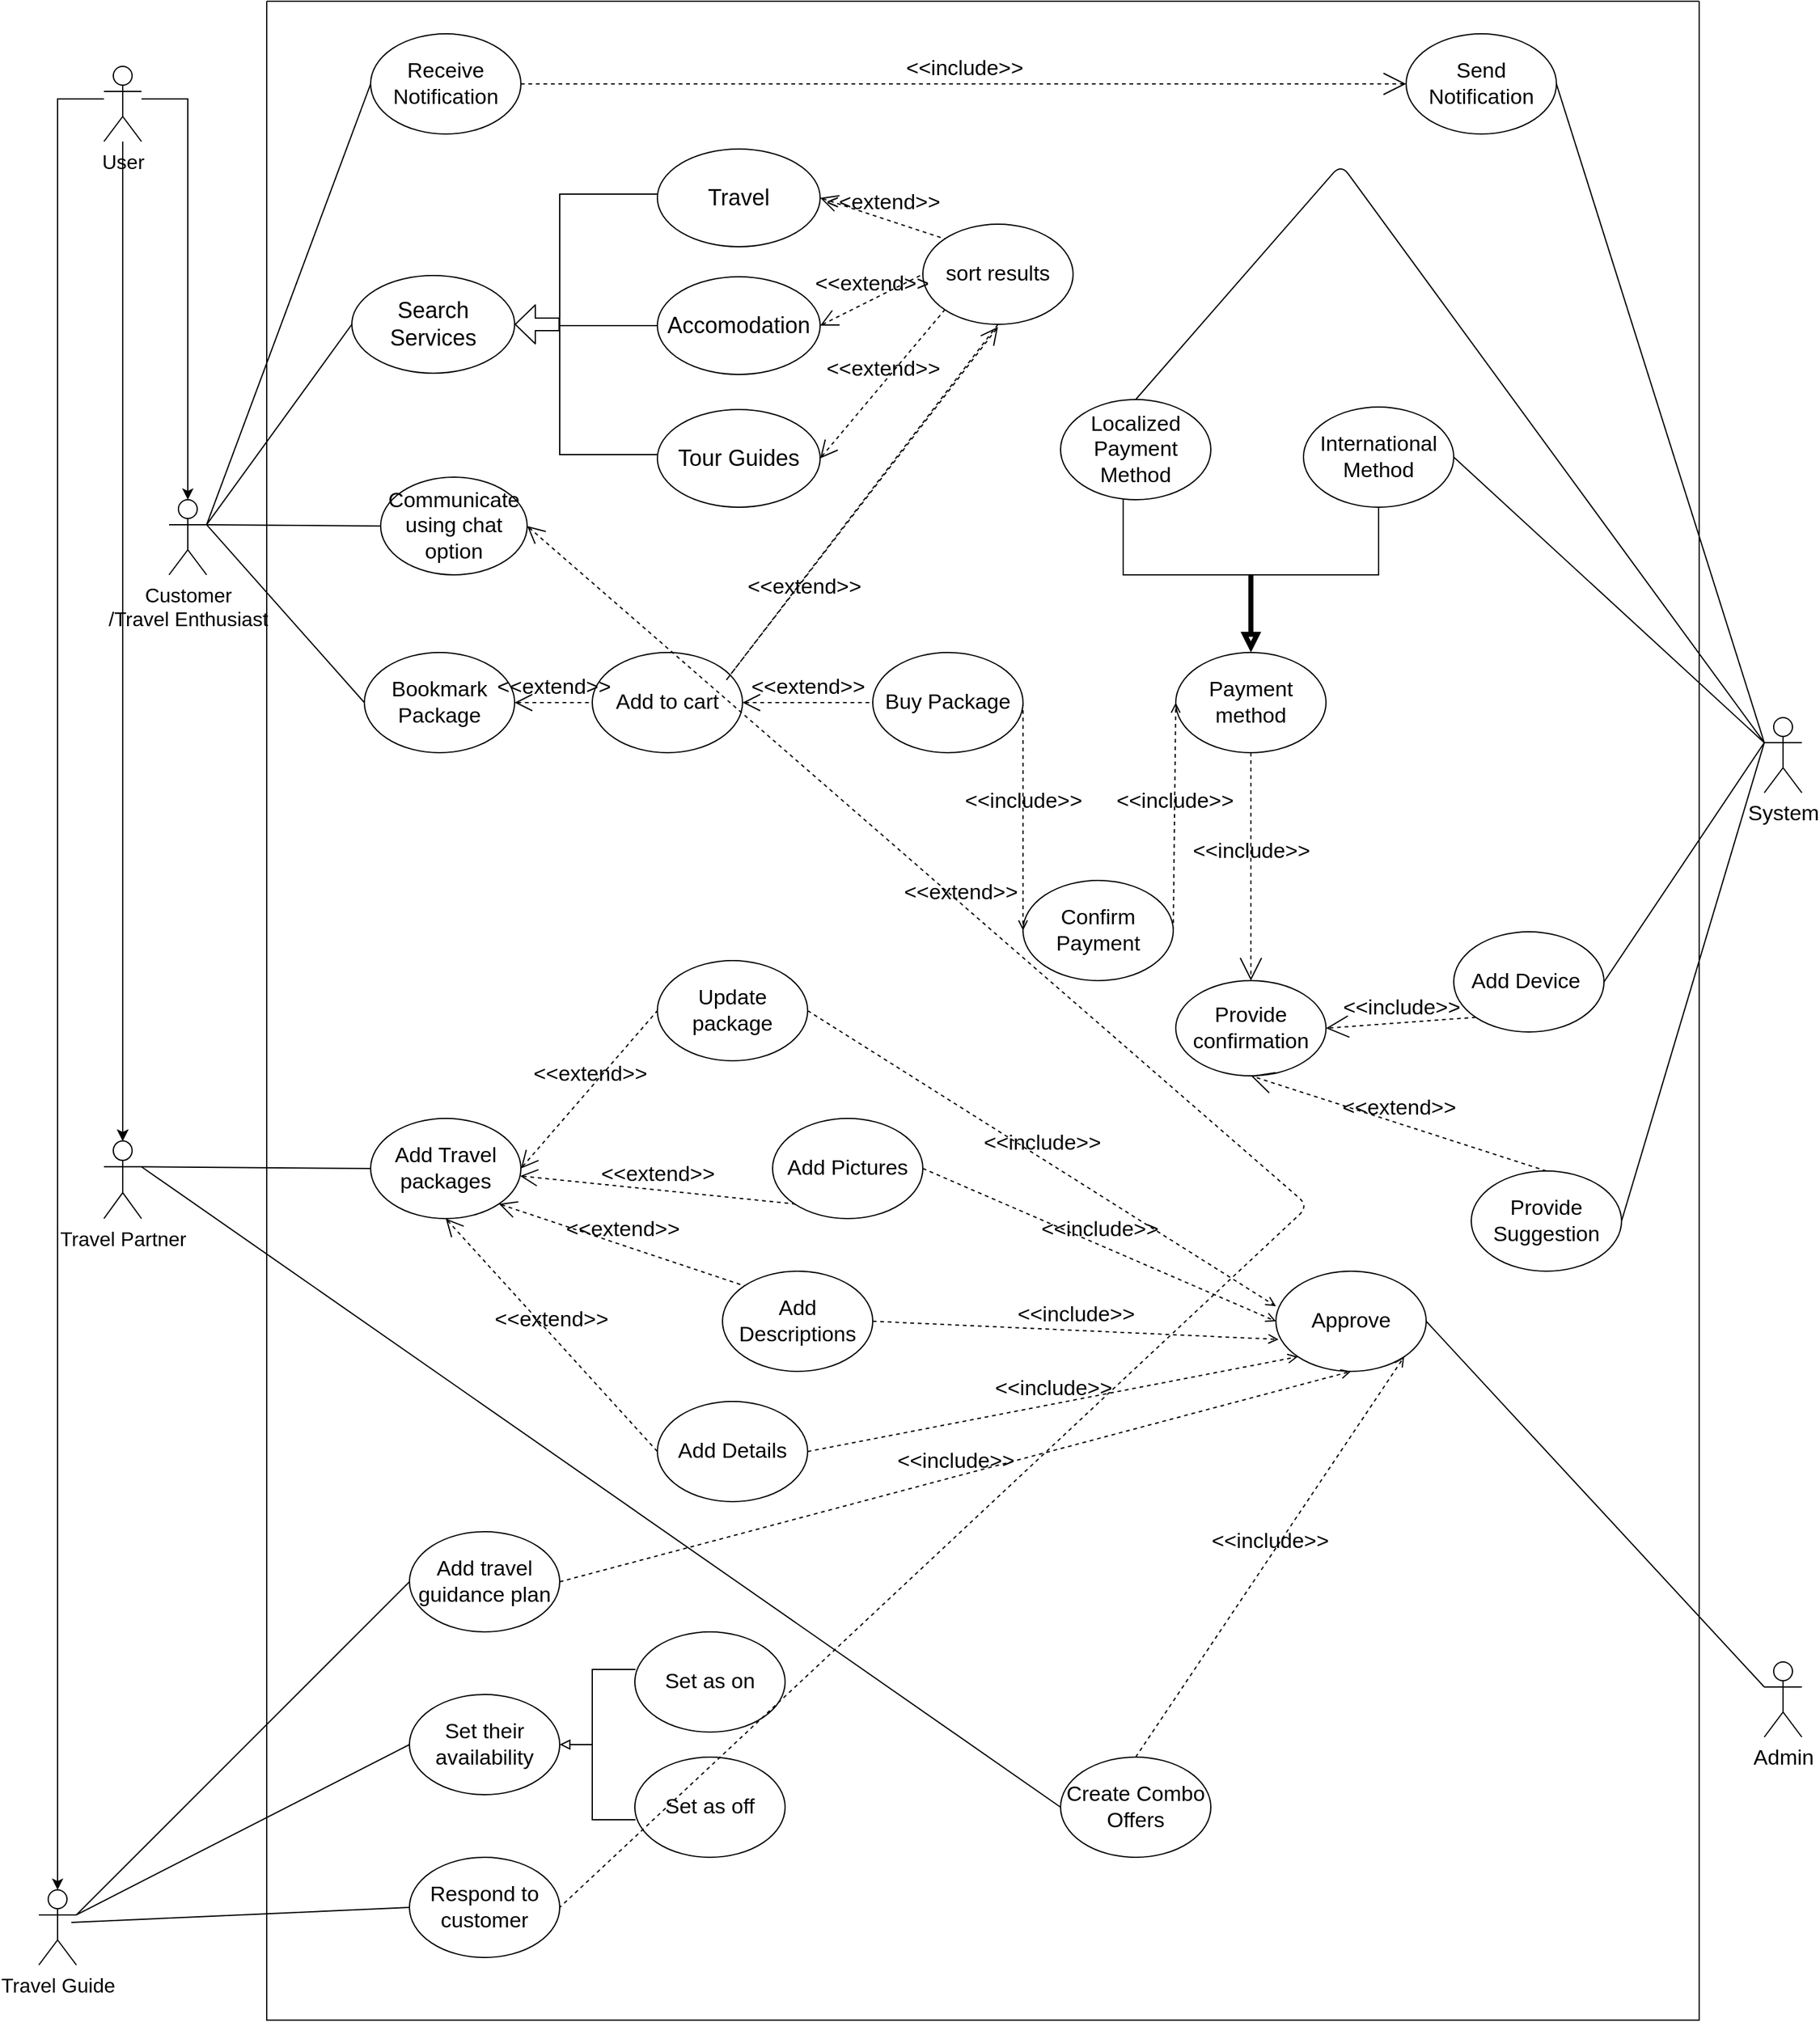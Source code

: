 <mxfile version="17.1.3" type="device"><diagram id="D6NRuJSOHz_yai-I6xqt" name="Page-1"><mxGraphModel dx="3387" dy="995" grid="0" gridSize="26" guides="1" tooltips="1" connect="1" arrows="1" fold="1" page="1" pageScale="1" pageWidth="1500" pageHeight="1750" background="#FFFFFF" math="0" shadow="0"><root><mxCell id="0"/><mxCell id="1" parent="0"/><mxCell id="CTWGeSSu-Z7zZB4Bme3E-9" value="" style="edgeStyle=orthogonalEdgeStyle;rounded=0;orthogonalLoop=1;jettySize=auto;html=1;strokeWidth=1;" edge="1" parent="1" source="CTWGeSSu-Z7zZB4Bme3E-7" target="CTWGeSSu-Z7zZB4Bme3E-8"><mxGeometry relative="1" as="geometry"/></mxCell><mxCell id="CTWGeSSu-Z7zZB4Bme3E-10" value="" style="edgeStyle=orthogonalEdgeStyle;rounded=0;orthogonalLoop=1;jettySize=auto;html=1;strokeWidth=1;" edge="1" parent="1" source="CTWGeSSu-Z7zZB4Bme3E-7" target="CTWGeSSu-Z7zZB4Bme3E-8"><mxGeometry relative="1" as="geometry"/></mxCell><mxCell id="CTWGeSSu-Z7zZB4Bme3E-11" value="" style="edgeStyle=orthogonalEdgeStyle;rounded=0;orthogonalLoop=1;jettySize=auto;html=1;strokeWidth=1;" edge="1" parent="1" source="CTWGeSSu-Z7zZB4Bme3E-7" target="CTWGeSSu-Z7zZB4Bme3E-8"><mxGeometry relative="1" as="geometry"><Array as="points"><mxPoint x="-1389" y="957"/></Array></mxGeometry></mxCell><mxCell id="CTWGeSSu-Z7zZB4Bme3E-13" value="" style="edgeStyle=orthogonalEdgeStyle;rounded=0;orthogonalLoop=1;jettySize=auto;html=1;strokeWidth=1;" edge="1" parent="1" source="CTWGeSSu-Z7zZB4Bme3E-7" target="CTWGeSSu-Z7zZB4Bme3E-12"><mxGeometry relative="1" as="geometry"><Array as="points"><mxPoint x="-1441" y="130"/></Array></mxGeometry></mxCell><mxCell id="CTWGeSSu-Z7zZB4Bme3E-15" value="" style="edgeStyle=orthogonalEdgeStyle;rounded=0;orthogonalLoop=1;jettySize=auto;html=1;strokeWidth=1;" edge="1" parent="1" source="CTWGeSSu-Z7zZB4Bme3E-7" target="CTWGeSSu-Z7zZB4Bme3E-14"><mxGeometry relative="1" as="geometry"><Array as="points"><mxPoint x="-1337" y="130"/></Array></mxGeometry></mxCell><mxCell id="CTWGeSSu-Z7zZB4Bme3E-7" value="&lt;font style=&quot;font-size: 16px&quot;&gt;User&lt;/font&gt;" style="shape=umlActor;verticalLabelPosition=bottom;verticalAlign=top;html=1;outlineConnect=0;strokeWidth=1;" vertex="1" parent="1"><mxGeometry x="-1404" y="104" width="30" height="60" as="geometry"/></mxCell><mxCell id="CTWGeSSu-Z7zZB4Bme3E-8" value="&lt;font style=&quot;font-size: 16px&quot;&gt;Travel Partner&lt;/font&gt;" style="shape=umlActor;verticalLabelPosition=bottom;verticalAlign=top;html=1;outlineConnect=0;strokeWidth=1;" vertex="1" parent="1"><mxGeometry x="-1404" y="962" width="30" height="62" as="geometry"/></mxCell><mxCell id="CTWGeSSu-Z7zZB4Bme3E-12" value="&lt;font style=&quot;font-size: 16px&quot;&gt;Travel Guide&lt;/font&gt;" style="shape=umlActor;verticalLabelPosition=bottom;verticalAlign=top;html=1;outlineConnect=0;strokeWidth=1;" vertex="1" parent="1"><mxGeometry x="-1456" y="1560" width="30" height="60" as="geometry"/></mxCell><mxCell id="CTWGeSSu-Z7zZB4Bme3E-14" value="&lt;font style=&quot;font-size: 16px&quot;&gt;Customer&lt;br&gt;/Travel Enthusiast&lt;/font&gt;" style="shape=umlActor;verticalLabelPosition=bottom;verticalAlign=top;html=1;outlineConnect=0;strokeWidth=1;" vertex="1" parent="1"><mxGeometry x="-1352" y="450" width="30" height="60" as="geometry"/></mxCell><mxCell id="CTWGeSSu-Z7zZB4Bme3E-31" value="" style="swimlane;startSize=0;gradientColor=#ffffff;strokeWidth=1;" vertex="1" parent="1"><mxGeometry x="-1274" y="52" width="1144" height="1612" as="geometry"/></mxCell><mxCell id="CTWGeSSu-Z7zZB4Bme3E-33" value="&lt;span style=&quot;font-size: 18px&quot;&gt;Search Services&lt;/span&gt;" style="ellipse;whiteSpace=wrap;html=1;gradientColor=none;strokeWidth=1;" vertex="1" parent="CTWGeSSu-Z7zZB4Bme3E-31"><mxGeometry x="68" y="219" width="130" height="78" as="geometry"/></mxCell><mxCell id="CTWGeSSu-Z7zZB4Bme3E-44" value="&lt;span style=&quot;font-size: 18px&quot;&gt;Travel&lt;br&gt;&lt;/span&gt;" style="ellipse;whiteSpace=wrap;html=1;gradientColor=none;strokeWidth=1;" vertex="1" parent="CTWGeSSu-Z7zZB4Bme3E-31"><mxGeometry x="312" y="118" width="130" height="78" as="geometry"/></mxCell><mxCell id="CTWGeSSu-Z7zZB4Bme3E-45" value="&lt;span style=&quot;font-size: 18px&quot;&gt;Accomodation&lt;br&gt;&lt;/span&gt;" style="ellipse;whiteSpace=wrap;html=1;gradientColor=none;strokeWidth=1;" vertex="1" parent="CTWGeSSu-Z7zZB4Bme3E-31"><mxGeometry x="312" y="220" width="130" height="78" as="geometry"/></mxCell><mxCell id="CTWGeSSu-Z7zZB4Bme3E-46" value="&lt;span style=&quot;font-size: 18px&quot;&gt;Tour Guides&lt;br&gt;&lt;/span&gt;" style="ellipse;whiteSpace=wrap;html=1;gradientColor=none;strokeWidth=1;" vertex="1" parent="CTWGeSSu-Z7zZB4Bme3E-31"><mxGeometry x="312" y="326" width="130" height="78" as="geometry"/></mxCell><mxCell id="CTWGeSSu-Z7zZB4Bme3E-58" value="&lt;font style=&quot;font-size: 17px&quot;&gt;sort results&lt;br&gt;&lt;/font&gt;" style="ellipse;whiteSpace=wrap;html=1;fontSize=16;strokeWidth=1;gradientColor=#ffffff;" vertex="1" parent="CTWGeSSu-Z7zZB4Bme3E-31"><mxGeometry x="524" y="178" width="120" height="80" as="geometry"/></mxCell><mxCell id="CTWGeSSu-Z7zZB4Bme3E-78" value="&amp;lt;&amp;lt;extend&amp;gt;&amp;gt;" style="edgeStyle=none;html=1;startArrow=open;endArrow=none;startSize=12;verticalAlign=bottom;dashed=1;labelBackgroundColor=none;rounded=0;fontSize=17;strokeWidth=1;exitX=1;exitY=0.5;exitDx=0;exitDy=0;entryX=0;entryY=0;entryDx=0;entryDy=0;" edge="1" parent="CTWGeSSu-Z7zZB4Bme3E-31" source="CTWGeSSu-Z7zZB4Bme3E-44" target="CTWGeSSu-Z7zZB4Bme3E-58"><mxGeometry width="160" relative="1" as="geometry"><mxPoint x="338" y="442" as="sourcePoint"/><mxPoint x="498" y="442" as="targetPoint"/></mxGeometry></mxCell><mxCell id="CTWGeSSu-Z7zZB4Bme3E-79" value="&amp;lt;&amp;lt;extend&amp;gt;&amp;gt;" style="edgeStyle=none;html=1;startArrow=open;endArrow=none;startSize=12;verticalAlign=bottom;dashed=1;labelBackgroundColor=none;rounded=0;fontSize=17;strokeWidth=1;exitX=1;exitY=0.5;exitDx=0;exitDy=0;entryX=0;entryY=0.5;entryDx=0;entryDy=0;" edge="1" parent="CTWGeSSu-Z7zZB4Bme3E-31" source="CTWGeSSu-Z7zZB4Bme3E-45" target="CTWGeSSu-Z7zZB4Bme3E-58"><mxGeometry width="160" relative="1" as="geometry"><mxPoint x="338" y="442" as="sourcePoint"/><mxPoint x="498" y="442" as="targetPoint"/></mxGeometry></mxCell><mxCell id="CTWGeSSu-Z7zZB4Bme3E-80" value="&amp;lt;&amp;lt;extend&amp;gt;&amp;gt;" style="edgeStyle=none;html=1;startArrow=open;endArrow=none;startSize=12;verticalAlign=bottom;dashed=1;labelBackgroundColor=none;rounded=0;fontSize=17;strokeWidth=1;entryX=0;entryY=1;entryDx=0;entryDy=0;exitX=1;exitY=0.5;exitDx=0;exitDy=0;" edge="1" parent="CTWGeSSu-Z7zZB4Bme3E-31" source="CTWGeSSu-Z7zZB4Bme3E-46" target="CTWGeSSu-Z7zZB4Bme3E-58"><mxGeometry width="160" relative="1" as="geometry"><mxPoint x="338" y="442" as="sourcePoint"/><mxPoint x="498" y="442" as="targetPoint"/></mxGeometry></mxCell><mxCell id="CTWGeSSu-Z7zZB4Bme3E-84" value="Communicate using chat option" style="ellipse;whiteSpace=wrap;html=1;fontSize=17;strokeWidth=1;gradientColor=#ffffff;" vertex="1" parent="CTWGeSSu-Z7zZB4Bme3E-31"><mxGeometry x="91" y="380" width="117" height="78" as="geometry"/></mxCell><mxCell id="CTWGeSSu-Z7zZB4Bme3E-88" value="" style="shape=partialRectangle;whiteSpace=wrap;html=1;bottom=1;right=1;left=1;top=0;fillColor=none;routingCenterX=-0.5;fontSize=17;strokeWidth=1;direction=south;" vertex="1" parent="CTWGeSSu-Z7zZB4Bme3E-31"><mxGeometry x="234" y="154" width="78" height="208" as="geometry"/></mxCell><mxCell id="CTWGeSSu-Z7zZB4Bme3E-92" value="" style="line;strokeWidth=1;html=1;fontSize=17;gradientColor=#ffffff;" vertex="1" parent="CTWGeSSu-Z7zZB4Bme3E-31"><mxGeometry x="234" y="254" width="78" height="10" as="geometry"/></mxCell><mxCell id="CTWGeSSu-Z7zZB4Bme3E-97" value="" style="endArrow=classic;html=1;rounded=1;fontSize=17;strokeWidth=1;shape=flexArrow;entryX=1;entryY=0.5;entryDx=0;entryDy=0;exitX=0.5;exitY=1;exitDx=0;exitDy=0;endSize=5;startSize=1;" edge="1" parent="CTWGeSSu-Z7zZB4Bme3E-31" source="CTWGeSSu-Z7zZB4Bme3E-88" target="CTWGeSSu-Z7zZB4Bme3E-33"><mxGeometry width="50" height="50" relative="1" as="geometry"><mxPoint x="286" y="492" as="sourcePoint"/><mxPoint x="336" y="442" as="targetPoint"/></mxGeometry></mxCell><mxCell id="CTWGeSSu-Z7zZB4Bme3E-99" value="Bookmark Package" style="ellipse;whiteSpace=wrap;html=1;fontSize=17;strokeWidth=1;gradientColor=#ffffff;" vertex="1" parent="CTWGeSSu-Z7zZB4Bme3E-31"><mxGeometry x="78" y="520" width="120" height="80" as="geometry"/></mxCell><mxCell id="CTWGeSSu-Z7zZB4Bme3E-104" value="Add to cart" style="ellipse;whiteSpace=wrap;html=1;fontSize=17;strokeWidth=1;gradientColor=#ffffff;" vertex="1" parent="CTWGeSSu-Z7zZB4Bme3E-31"><mxGeometry x="260" y="520" width="120" height="80" as="geometry"/></mxCell><mxCell id="CTWGeSSu-Z7zZB4Bme3E-103" value="&amp;lt;&amp;lt;extend&amp;gt;&amp;gt;" style="edgeStyle=none;html=1;startArrow=open;endArrow=none;startSize=12;verticalAlign=bottom;dashed=1;labelBackgroundColor=none;rounded=1;fontSize=17;targetPerimeterSpacing=0;strokeColor=default;strokeWidth=1;fillColor=default;gradientColor=#ffffff;exitX=1;exitY=0.5;exitDx=0;exitDy=0;entryX=0;entryY=0.5;entryDx=0;entryDy=0;" edge="1" parent="CTWGeSSu-Z7zZB4Bme3E-31" source="CTWGeSSu-Z7zZB4Bme3E-99" target="CTWGeSSu-Z7zZB4Bme3E-104"><mxGeometry width="160" relative="1" as="geometry"><mxPoint x="182" y="442" as="sourcePoint"/><mxPoint x="342" y="442" as="targetPoint"/></mxGeometry></mxCell><mxCell id="CTWGeSSu-Z7zZB4Bme3E-107" value="&amp;lt;&amp;lt;extend&amp;gt;&amp;gt;" style="edgeStyle=none;html=1;startArrow=open;endArrow=none;startSize=12;verticalAlign=bottom;dashed=1;labelBackgroundColor=none;rounded=1;fontSize=17;targetPerimeterSpacing=0;strokeColor=default;strokeWidth=1;fillColor=default;gradientColor=#ffffff;entryX=0.5;entryY=1;entryDx=0;entryDy=0;endSize=10;" edge="1" parent="CTWGeSSu-Z7zZB4Bme3E-31" target="CTWGeSSu-Z7zZB4Bme3E-58"><mxGeometry x="-0.254" y="12" width="160" relative="1" as="geometry"><mxPoint x="584" y="260" as="sourcePoint"/><mxPoint x="810" y="442" as="targetPoint"/><Array as="points"><mxPoint x="364" y="546"/></Array><mxPoint y="-1" as="offset"/></mxGeometry></mxCell><mxCell id="CTWGeSSu-Z7zZB4Bme3E-108" value="Add travel guidance plan" style="ellipse;whiteSpace=wrap;html=1;fontSize=17;strokeWidth=1;gradientColor=#ffffff;" vertex="1" parent="CTWGeSSu-Z7zZB4Bme3E-31"><mxGeometry x="114" y="1222" width="120" height="80" as="geometry"/></mxCell><mxCell id="CTWGeSSu-Z7zZB4Bme3E-109" value="Set their availability" style="ellipse;whiteSpace=wrap;html=1;fontSize=17;strokeWidth=1;gradientColor=#ffffff;" vertex="1" parent="CTWGeSSu-Z7zZB4Bme3E-31"><mxGeometry x="114" y="1352" width="120" height="80" as="geometry"/></mxCell><mxCell id="CTWGeSSu-Z7zZB4Bme3E-110" value="Respond to customer" style="ellipse;whiteSpace=wrap;html=1;fontSize=17;strokeWidth=1;gradientColor=#ffffff;" vertex="1" parent="CTWGeSSu-Z7zZB4Bme3E-31"><mxGeometry x="114" y="1482" width="120" height="80" as="geometry"/></mxCell><mxCell id="CTWGeSSu-Z7zZB4Bme3E-112" value="Set as on" style="ellipse;whiteSpace=wrap;html=1;fontSize=17;strokeWidth=1;gradientColor=#ffffff;" vertex="1" parent="CTWGeSSu-Z7zZB4Bme3E-31"><mxGeometry x="294" y="1302" width="120" height="80" as="geometry"/></mxCell><mxCell id="CTWGeSSu-Z7zZB4Bme3E-113" value="Set as off" style="ellipse;whiteSpace=wrap;html=1;fontSize=17;strokeWidth=1;gradientColor=#ffffff;" vertex="1" parent="CTWGeSSu-Z7zZB4Bme3E-31"><mxGeometry x="294" y="1402" width="120" height="80" as="geometry"/></mxCell><mxCell id="CTWGeSSu-Z7zZB4Bme3E-114" value="" style="shape=partialRectangle;whiteSpace=wrap;html=1;bottom=1;right=1;left=1;top=0;fillColor=none;routingCenterX=-0.5;fontSize=17;strokeWidth=1;direction=south;" vertex="1" parent="CTWGeSSu-Z7zZB4Bme3E-31"><mxGeometry x="260" y="1332" width="34" height="120" as="geometry"/></mxCell><mxCell id="CTWGeSSu-Z7zZB4Bme3E-116" value="" style="endArrow=block;html=1;rounded=1;fontSize=17;targetPerimeterSpacing=0;strokeColor=default;strokeWidth=1;fillColor=default;gradientColor=#ffffff;entryX=1;entryY=0.5;entryDx=0;entryDy=0;exitX=0.5;exitY=1;exitDx=0;exitDy=0;endFill=0;" edge="1" parent="CTWGeSSu-Z7zZB4Bme3E-31" source="CTWGeSSu-Z7zZB4Bme3E-114" target="CTWGeSSu-Z7zZB4Bme3E-109"><mxGeometry width="50" height="50" relative="1" as="geometry"><mxPoint x="702" y="1194" as="sourcePoint"/><mxPoint x="752" y="1144" as="targetPoint"/></mxGeometry></mxCell><mxCell id="CTWGeSSu-Z7zZB4Bme3E-123" value="&amp;lt;&amp;lt;extend&amp;gt;&amp;gt;" style="edgeStyle=none;html=1;startArrow=open;endArrow=none;startSize=12;verticalAlign=bottom;dashed=1;labelBackgroundColor=none;rounded=1;fontSize=17;targetPerimeterSpacing=0;strokeColor=default;strokeWidth=1;fillColor=default;gradientColor=#ffffff;exitX=1;exitY=0.5;exitDx=0;exitDy=0;entryX=1;entryY=0.5;entryDx=0;entryDy=0;" edge="1" parent="CTWGeSSu-Z7zZB4Bme3E-31" source="CTWGeSSu-Z7zZB4Bme3E-84" target="CTWGeSSu-Z7zZB4Bme3E-110"><mxGeometry x="-0.439" y="-4" width="160" relative="1" as="geometry"><mxPoint x="650" y="1170" as="sourcePoint"/><mxPoint x="810" y="1170" as="targetPoint"/><Array as="points"><mxPoint x="832" y="962"/></Array><mxPoint y="-1" as="offset"/></mxGeometry></mxCell><mxCell id="CTWGeSSu-Z7zZB4Bme3E-124" value="Add Travel packages" style="ellipse;whiteSpace=wrap;html=1;fontSize=17;strokeWidth=1;gradientColor=#ffffff;" vertex="1" parent="CTWGeSSu-Z7zZB4Bme3E-31"><mxGeometry x="83" y="892" width="120" height="80" as="geometry"/></mxCell><mxCell id="CTWGeSSu-Z7zZB4Bme3E-126" value="Update package" style="ellipse;whiteSpace=wrap;html=1;fontSize=17;strokeWidth=1;gradientColor=#ffffff;" vertex="1" parent="CTWGeSSu-Z7zZB4Bme3E-31"><mxGeometry x="312" y="766" width="120" height="80" as="geometry"/></mxCell><mxCell id="CTWGeSSu-Z7zZB4Bme3E-128" value="&amp;lt;&amp;lt;extend&amp;gt;&amp;gt;" style="edgeStyle=none;html=1;startArrow=open;endArrow=none;startSize=12;verticalAlign=bottom;dashed=1;labelBackgroundColor=none;rounded=1;fontSize=17;targetPerimeterSpacing=0;strokeColor=default;strokeWidth=1;fillColor=default;gradientColor=#ffffff;exitX=1;exitY=0.5;exitDx=0;exitDy=0;entryX=0;entryY=0.5;entryDx=0;entryDy=0;" edge="1" parent="CTWGeSSu-Z7zZB4Bme3E-31" source="CTWGeSSu-Z7zZB4Bme3E-124" target="CTWGeSSu-Z7zZB4Bme3E-126"><mxGeometry width="160" relative="1" as="geometry"><mxPoint x="650" y="780" as="sourcePoint"/><mxPoint x="810" y="780" as="targetPoint"/></mxGeometry></mxCell><mxCell id="CTWGeSSu-Z7zZB4Bme3E-129" value="Add Pictures" style="ellipse;whiteSpace=wrap;html=1;fontSize=17;strokeWidth=1;gradientColor=#ffffff;" vertex="1" parent="CTWGeSSu-Z7zZB4Bme3E-31"><mxGeometry x="404" y="892" width="120" height="80" as="geometry"/></mxCell><mxCell id="CTWGeSSu-Z7zZB4Bme3E-130" value="Add Descriptions" style="ellipse;whiteSpace=wrap;html=1;fontSize=17;strokeWidth=1;gradientColor=#ffffff;" vertex="1" parent="CTWGeSSu-Z7zZB4Bme3E-31"><mxGeometry x="364" y="1014" width="120" height="80" as="geometry"/></mxCell><mxCell id="CTWGeSSu-Z7zZB4Bme3E-131" value="Add Details" style="ellipse;whiteSpace=wrap;html=1;fontSize=17;strokeWidth=1;gradientColor=#ffffff;" vertex="1" parent="CTWGeSSu-Z7zZB4Bme3E-31"><mxGeometry x="312" y="1118" width="120" height="80" as="geometry"/></mxCell><mxCell id="CTWGeSSu-Z7zZB4Bme3E-133" value="&amp;lt;&amp;lt;extend&amp;gt;&amp;gt;" style="edgeStyle=none;html=1;startArrow=open;endArrow=none;startSize=12;verticalAlign=bottom;dashed=1;labelBackgroundColor=none;rounded=1;fontSize=17;targetPerimeterSpacing=0;strokeColor=default;strokeWidth=1;fillColor=default;gradientColor=#ffffff;entryX=0;entryY=1;entryDx=0;entryDy=0;" edge="1" parent="CTWGeSSu-Z7zZB4Bme3E-31" source="CTWGeSSu-Z7zZB4Bme3E-124" target="CTWGeSSu-Z7zZB4Bme3E-129"><mxGeometry width="160" relative="1" as="geometry"><mxPoint x="208" y="936" as="sourcePoint"/><mxPoint x="810" y="962" as="targetPoint"/></mxGeometry></mxCell><mxCell id="CTWGeSSu-Z7zZB4Bme3E-134" value="&amp;lt;&amp;lt;extend&amp;gt;&amp;gt;" style="edgeStyle=none;html=1;startArrow=open;endArrow=none;startSize=12;verticalAlign=bottom;dashed=1;labelBackgroundColor=none;rounded=1;fontSize=17;targetPerimeterSpacing=0;strokeColor=default;strokeWidth=1;fillColor=default;gradientColor=#ffffff;exitX=1;exitY=1;exitDx=0;exitDy=0;entryX=0;entryY=0;entryDx=0;entryDy=0;" edge="1" parent="CTWGeSSu-Z7zZB4Bme3E-31" source="CTWGeSSu-Z7zZB4Bme3E-124" target="CTWGeSSu-Z7zZB4Bme3E-130"><mxGeometry width="160" relative="1" as="geometry"><mxPoint x="650" y="962" as="sourcePoint"/><mxPoint x="810" y="962" as="targetPoint"/></mxGeometry></mxCell><mxCell id="CTWGeSSu-Z7zZB4Bme3E-136" value="&amp;lt;&amp;lt;extend&amp;gt;&amp;gt;" style="edgeStyle=none;html=1;startArrow=open;endArrow=none;startSize=12;verticalAlign=bottom;dashed=1;labelBackgroundColor=none;rounded=1;fontSize=17;targetPerimeterSpacing=0;strokeColor=default;strokeWidth=1;fillColor=default;gradientColor=#ffffff;exitX=0.5;exitY=1;exitDx=0;exitDy=0;entryX=0;entryY=0.5;entryDx=0;entryDy=0;" edge="1" parent="CTWGeSSu-Z7zZB4Bme3E-31" source="CTWGeSSu-Z7zZB4Bme3E-124" target="CTWGeSSu-Z7zZB4Bme3E-131"><mxGeometry width="160" relative="1" as="geometry"><mxPoint x="650" y="1144" as="sourcePoint"/><mxPoint x="810" y="1144" as="targetPoint"/></mxGeometry></mxCell><mxCell id="CTWGeSSu-Z7zZB4Bme3E-137" value="Buy Package" style="ellipse;whiteSpace=wrap;html=1;fontSize=17;strokeWidth=1;gradientColor=#ffffff;" vertex="1" parent="CTWGeSSu-Z7zZB4Bme3E-31"><mxGeometry x="484" y="520" width="120" height="80" as="geometry"/></mxCell><mxCell id="CTWGeSSu-Z7zZB4Bme3E-139" value="&amp;lt;&amp;lt;extend&amp;gt;&amp;gt;" style="edgeStyle=none;html=1;startArrow=open;endArrow=none;startSize=12;verticalAlign=bottom;dashed=1;labelBackgroundColor=none;rounded=1;fontSize=17;targetPerimeterSpacing=0;strokeColor=default;strokeWidth=1;fillColor=default;gradientColor=#ffffff;exitX=1;exitY=0.5;exitDx=0;exitDy=0;entryX=0;entryY=0.5;entryDx=0;entryDy=0;" edge="1" parent="CTWGeSSu-Z7zZB4Bme3E-31" source="CTWGeSSu-Z7zZB4Bme3E-104" target="CTWGeSSu-Z7zZB4Bme3E-137"><mxGeometry width="160" relative="1" as="geometry"><mxPoint x="650" y="598" as="sourcePoint"/><mxPoint x="810" y="598" as="targetPoint"/></mxGeometry></mxCell><mxCell id="CTWGeSSu-Z7zZB4Bme3E-140" value="Confirm Payment" style="ellipse;whiteSpace=wrap;html=1;fontSize=17;strokeWidth=1;gradientColor=#ffffff;" vertex="1" parent="CTWGeSSu-Z7zZB4Bme3E-31"><mxGeometry x="604" y="702" width="120" height="80" as="geometry"/></mxCell><mxCell id="CTWGeSSu-Z7zZB4Bme3E-142" value="&amp;lt;&amp;lt;include&amp;gt;&amp;gt;" style="html=1;verticalAlign=bottom;labelBackgroundColor=none;endArrow=open;endFill=0;dashed=1;rounded=1;fontSize=17;targetPerimeterSpacing=0;strokeColor=default;strokeWidth=1;fillColor=default;gradientColor=#ffffff;exitX=1;exitY=0.5;exitDx=0;exitDy=0;entryX=0;entryY=0.5;entryDx=0;entryDy=0;" edge="1" parent="CTWGeSSu-Z7zZB4Bme3E-31" source="CTWGeSSu-Z7zZB4Bme3E-137" target="CTWGeSSu-Z7zZB4Bme3E-140"><mxGeometry width="160" relative="1" as="geometry"><mxPoint x="650" y="598" as="sourcePoint"/><mxPoint x="810" y="598" as="targetPoint"/></mxGeometry></mxCell><mxCell id="CTWGeSSu-Z7zZB4Bme3E-147" value="Approve" style="ellipse;whiteSpace=wrap;html=1;fontSize=17;strokeWidth=1;gradientColor=#ffffff;" vertex="1" parent="CTWGeSSu-Z7zZB4Bme3E-31"><mxGeometry x="806" y="1014" width="120" height="80" as="geometry"/></mxCell><mxCell id="CTWGeSSu-Z7zZB4Bme3E-150" value="&amp;lt;&amp;lt;include&amp;gt;&amp;gt;" style="html=1;verticalAlign=bottom;labelBackgroundColor=none;endArrow=open;endFill=0;dashed=1;rounded=1;fontSize=17;targetPerimeterSpacing=0;strokeColor=default;strokeWidth=1;fillColor=default;gradientColor=#ffffff;exitX=1;exitY=0.5;exitDx=0;exitDy=0;entryX=0;entryY=0.35;entryDx=0;entryDy=0;entryPerimeter=0;" edge="1" parent="CTWGeSSu-Z7zZB4Bme3E-31" source="CTWGeSSu-Z7zZB4Bme3E-126" target="CTWGeSSu-Z7zZB4Bme3E-147"><mxGeometry width="160" relative="1" as="geometry"><mxPoint x="572" y="1144" as="sourcePoint"/><mxPoint x="732" y="1144" as="targetPoint"/></mxGeometry></mxCell><mxCell id="CTWGeSSu-Z7zZB4Bme3E-151" value="&amp;lt;&amp;lt;include&amp;gt;&amp;gt;" style="html=1;verticalAlign=bottom;labelBackgroundColor=none;endArrow=open;endFill=0;dashed=1;rounded=1;fontSize=17;targetPerimeterSpacing=0;strokeColor=default;strokeWidth=1;fillColor=default;gradientColor=#ffffff;exitX=1;exitY=0.5;exitDx=0;exitDy=0;entryX=0;entryY=0.5;entryDx=0;entryDy=0;" edge="1" parent="CTWGeSSu-Z7zZB4Bme3E-31" source="CTWGeSSu-Z7zZB4Bme3E-129" target="CTWGeSSu-Z7zZB4Bme3E-147"><mxGeometry width="160" relative="1" as="geometry"><mxPoint x="458" y="832" as="sourcePoint"/><mxPoint x="884" y="1092" as="targetPoint"/></mxGeometry></mxCell><mxCell id="CTWGeSSu-Z7zZB4Bme3E-152" value="&amp;lt;&amp;lt;include&amp;gt;&amp;gt;" style="html=1;verticalAlign=bottom;labelBackgroundColor=none;endArrow=open;endFill=0;dashed=1;rounded=1;fontSize=17;targetPerimeterSpacing=0;strokeColor=default;strokeWidth=1;fillColor=default;gradientColor=#ffffff;exitX=1;exitY=0.5;exitDx=0;exitDy=0;entryX=0.017;entryY=0.681;entryDx=0;entryDy=0;entryPerimeter=0;" edge="1" parent="CTWGeSSu-Z7zZB4Bme3E-31" source="CTWGeSSu-Z7zZB4Bme3E-130" target="CTWGeSSu-Z7zZB4Bme3E-147"><mxGeometry width="160" relative="1" as="geometry"><mxPoint x="550.0" y="958" as="sourcePoint"/><mxPoint x="858" y="1104" as="targetPoint"/></mxGeometry></mxCell><mxCell id="CTWGeSSu-Z7zZB4Bme3E-153" value="&amp;lt;&amp;lt;include&amp;gt;&amp;gt;" style="html=1;verticalAlign=bottom;labelBackgroundColor=none;endArrow=open;endFill=0;dashed=1;rounded=1;fontSize=17;targetPerimeterSpacing=0;strokeColor=default;strokeWidth=1;fillColor=default;gradientColor=#ffffff;exitX=1;exitY=0.5;exitDx=0;exitDy=0;entryX=0;entryY=1;entryDx=0;entryDy=0;" edge="1" parent="CTWGeSSu-Z7zZB4Bme3E-31" source="CTWGeSSu-Z7zZB4Bme3E-131" target="CTWGeSSu-Z7zZB4Bme3E-147"><mxGeometry width="160" relative="1" as="geometry"><mxPoint x="510" y="1080" as="sourcePoint"/><mxPoint x="901.574" y="1132.284" as="targetPoint"/></mxGeometry></mxCell><mxCell id="CTWGeSSu-Z7zZB4Bme3E-159" value="&amp;lt;&amp;lt;include&amp;gt;&amp;gt;" style="html=1;verticalAlign=bottom;labelBackgroundColor=none;endArrow=open;endFill=0;dashed=1;rounded=1;fontSize=17;targetPerimeterSpacing=0;strokeColor=default;strokeWidth=1;fillColor=default;gradientColor=#ffffff;entryX=0.5;entryY=1;entryDx=0;entryDy=0;exitX=1;exitY=0.5;exitDx=0;exitDy=0;" edge="1" parent="CTWGeSSu-Z7zZB4Bme3E-31" source="CTWGeSSu-Z7zZB4Bme3E-108" target="CTWGeSSu-Z7zZB4Bme3E-147"><mxGeometry width="160" relative="1" as="geometry"><mxPoint x="676" y="1352" as="sourcePoint"/><mxPoint x="836" y="1352" as="targetPoint"/></mxGeometry></mxCell><mxCell id="CTWGeSSu-Z7zZB4Bme3E-160" value="Payment method" style="ellipse;whiteSpace=wrap;html=1;fontSize=17;strokeWidth=1;gradientColor=#ffffff;" vertex="1" parent="CTWGeSSu-Z7zZB4Bme3E-31"><mxGeometry x="726" y="520" width="120" height="80" as="geometry"/></mxCell><mxCell id="CTWGeSSu-Z7zZB4Bme3E-161" value="&amp;lt;&amp;lt;include&amp;gt;&amp;gt;" style="html=1;verticalAlign=bottom;labelBackgroundColor=none;endArrow=open;endFill=0;dashed=1;rounded=1;fontSize=17;targetPerimeterSpacing=0;strokeColor=default;strokeWidth=1;fillColor=default;gradientColor=#ffffff;exitX=1;exitY=0.5;exitDx=0;exitDy=0;entryX=0;entryY=0.5;entryDx=0;entryDy=0;" edge="1" parent="CTWGeSSu-Z7zZB4Bme3E-31" source="CTWGeSSu-Z7zZB4Bme3E-140" target="CTWGeSSu-Z7zZB4Bme3E-160"><mxGeometry width="160" relative="1" as="geometry"><mxPoint x="858" y="676" as="sourcePoint"/><mxPoint x="1018" y="676" as="targetPoint"/></mxGeometry></mxCell><mxCell id="CTWGeSSu-Z7zZB4Bme3E-162" value="" style="shape=partialRectangle;whiteSpace=wrap;html=1;bottom=1;right=1;left=1;top=0;fillColor=none;routingCenterX=-0.5;fontSize=17;strokeWidth=1;direction=east;" vertex="1" parent="CTWGeSSu-Z7zZB4Bme3E-31"><mxGeometry x="684" y="398" width="204" height="60" as="geometry"/></mxCell><mxCell id="CTWGeSSu-Z7zZB4Bme3E-163" value="" style="endArrow=none;html=1;rounded=1;fontSize=17;targetPerimeterSpacing=0;strokeColor=default;strokeWidth=4;fillColor=default;gradientColor=#ffffff;exitX=0.5;exitY=0;exitDx=0;exitDy=0;entryX=0.5;entryY=1;entryDx=0;entryDy=0;endFill=0;startArrow=block;startFill=0;" edge="1" parent="CTWGeSSu-Z7zZB4Bme3E-31" source="CTWGeSSu-Z7zZB4Bme3E-160" target="CTWGeSSu-Z7zZB4Bme3E-162"><mxGeometry width="50" height="50" relative="1" as="geometry"><mxPoint x="910" y="674" as="sourcePoint"/><mxPoint x="960" y="624" as="targetPoint"/></mxGeometry></mxCell><mxCell id="CTWGeSSu-Z7zZB4Bme3E-164" value="Localized Payment Method" style="ellipse;whiteSpace=wrap;html=1;fontSize=17;strokeWidth=1;gradientColor=#ffffff;" vertex="1" parent="CTWGeSSu-Z7zZB4Bme3E-31"><mxGeometry x="634" y="318" width="120" height="80" as="geometry"/></mxCell><mxCell id="CTWGeSSu-Z7zZB4Bme3E-165" value="International&lt;br&gt;Method" style="ellipse;whiteSpace=wrap;html=1;fontSize=17;strokeWidth=1;gradientColor=#ffffff;" vertex="1" parent="CTWGeSSu-Z7zZB4Bme3E-31"><mxGeometry x="828" y="324" width="120" height="80" as="geometry"/></mxCell><mxCell id="CTWGeSSu-Z7zZB4Bme3E-169" value="Provide confirmation" style="ellipse;whiteSpace=wrap;html=1;fontSize=17;strokeWidth=1;gradientColor=#ffffff;" vertex="1" parent="CTWGeSSu-Z7zZB4Bme3E-31"><mxGeometry x="726" y="782" width="120" height="76" as="geometry"/></mxCell><mxCell id="CTWGeSSu-Z7zZB4Bme3E-171" value="&amp;lt;&amp;lt;include&amp;gt;&amp;gt;" style="html=1;verticalAlign=bottom;labelBackgroundColor=none;endArrow=open;endFill=0;dashed=1;rounded=1;fontSize=17;endSize=16;targetPerimeterSpacing=0;strokeColor=default;strokeWidth=1;fillColor=default;gradientColor=#ffffff;jumpSize=10;entryX=0.5;entryY=0;entryDx=0;entryDy=0;exitX=0.5;exitY=1;exitDx=0;exitDy=0;" edge="1" parent="CTWGeSSu-Z7zZB4Bme3E-31" source="CTWGeSSu-Z7zZB4Bme3E-160" target="CTWGeSSu-Z7zZB4Bme3E-169"><mxGeometry width="160" relative="1" as="geometry"><mxPoint x="650" y="572" as="sourcePoint"/><mxPoint x="810" y="572" as="targetPoint"/></mxGeometry></mxCell><mxCell id="CTWGeSSu-Z7zZB4Bme3E-172" value="Add Device&amp;nbsp;" style="ellipse;whiteSpace=wrap;html=1;fontSize=17;strokeWidth=1;gradientColor=#ffffff;" vertex="1" parent="CTWGeSSu-Z7zZB4Bme3E-31"><mxGeometry x="948" y="743" width="120" height="80" as="geometry"/></mxCell><mxCell id="CTWGeSSu-Z7zZB4Bme3E-175" value="&amp;lt;&amp;lt;include&amp;gt;&amp;gt;" style="html=1;verticalAlign=bottom;labelBackgroundColor=none;endArrow=open;endFill=0;dashed=1;rounded=1;fontSize=17;endSize=16;targetPerimeterSpacing=0;strokeColor=default;strokeWidth=1;fillColor=default;gradientColor=#ffffff;jumpSize=10;entryX=1;entryY=0.5;entryDx=0;entryDy=0;exitX=0;exitY=1;exitDx=0;exitDy=0;" edge="1" parent="CTWGeSSu-Z7zZB4Bme3E-31" source="CTWGeSSu-Z7zZB4Bme3E-172" target="CTWGeSSu-Z7zZB4Bme3E-169"><mxGeometry width="160" relative="1" as="geometry"><mxPoint x="910" y="676" as="sourcePoint"/><mxPoint x="1070" y="676" as="targetPoint"/></mxGeometry></mxCell><mxCell id="CTWGeSSu-Z7zZB4Bme3E-176" value="Provide Suggestion" style="ellipse;whiteSpace=wrap;html=1;fontSize=17;strokeWidth=1;gradientColor=#ffffff;" vertex="1" parent="CTWGeSSu-Z7zZB4Bme3E-31"><mxGeometry x="962" y="934" width="120" height="80" as="geometry"/></mxCell><mxCell id="CTWGeSSu-Z7zZB4Bme3E-177" value="&amp;lt;&amp;lt;extend&amp;gt;&amp;gt;" style="html=1;verticalAlign=bottom;labelBackgroundColor=none;endArrow=open;endFill=0;dashed=1;rounded=1;fontSize=17;endSize=16;targetPerimeterSpacing=0;strokeColor=default;strokeWidth=1;fillColor=default;gradientColor=#ffffff;jumpSize=10;exitX=0.5;exitY=0;exitDx=0;exitDy=0;entryX=0.5;entryY=1;entryDx=0;entryDy=0;" edge="1" parent="CTWGeSSu-Z7zZB4Bme3E-31" source="CTWGeSSu-Z7zZB4Bme3E-176" target="CTWGeSSu-Z7zZB4Bme3E-169"><mxGeometry width="160" relative="1" as="geometry"><mxPoint x="832" y="858" as="sourcePoint"/><mxPoint x="992" y="858" as="targetPoint"/></mxGeometry></mxCell><mxCell id="CTWGeSSu-Z7zZB4Bme3E-179" value="Send Notification" style="ellipse;whiteSpace=wrap;html=1;fontSize=17;strokeWidth=1;gradientColor=#ffffff;" vertex="1" parent="CTWGeSSu-Z7zZB4Bme3E-31"><mxGeometry x="910" y="26" width="120" height="80" as="geometry"/></mxCell><mxCell id="CTWGeSSu-Z7zZB4Bme3E-181" value="Receive Notification" style="ellipse;whiteSpace=wrap;html=1;fontSize=17;strokeWidth=1;gradientColor=#ffffff;" vertex="1" parent="CTWGeSSu-Z7zZB4Bme3E-31"><mxGeometry x="83" y="26" width="120" height="80" as="geometry"/></mxCell><mxCell id="CTWGeSSu-Z7zZB4Bme3E-184" value="&amp;lt;&amp;lt;include&amp;gt;&amp;gt;" style="html=1;verticalAlign=bottom;labelBackgroundColor=none;endArrow=open;endFill=0;dashed=1;rounded=1;fontSize=17;endSize=16;targetPerimeterSpacing=0;strokeColor=default;strokeWidth=1;fillColor=default;gradientColor=#ffffff;jumpSize=10;exitX=1;exitY=0.5;exitDx=0;exitDy=0;entryX=0;entryY=0.5;entryDx=0;entryDy=0;" edge="1" parent="CTWGeSSu-Z7zZB4Bme3E-31" source="CTWGeSSu-Z7zZB4Bme3E-181" target="CTWGeSSu-Z7zZB4Bme3E-179"><mxGeometry width="160" relative="1" as="geometry"><mxPoint x="234" y="416" as="sourcePoint"/><mxPoint x="394" y="416" as="targetPoint"/></mxGeometry></mxCell><mxCell id="CTWGeSSu-Z7zZB4Bme3E-185" value="Create Combo Offers" style="ellipse;whiteSpace=wrap;html=1;fontSize=17;strokeWidth=1;gradientColor=#ffffff;" vertex="1" parent="CTWGeSSu-Z7zZB4Bme3E-31"><mxGeometry x="634" y="1402" width="120" height="80" as="geometry"/></mxCell><mxCell id="CTWGeSSu-Z7zZB4Bme3E-187" value="&amp;lt;&amp;lt;include&amp;gt;&amp;gt;" style="html=1;verticalAlign=bottom;labelBackgroundColor=none;endArrow=open;endFill=0;dashed=1;rounded=1;fontSize=17;targetPerimeterSpacing=0;strokeColor=default;strokeWidth=1;fillColor=default;gradientColor=#ffffff;exitX=0.5;exitY=0;exitDx=0;exitDy=0;entryX=1;entryY=1;entryDx=0;entryDy=0;" edge="1" parent="CTWGeSSu-Z7zZB4Bme3E-31" source="CTWGeSSu-Z7zZB4Bme3E-185" target="CTWGeSSu-Z7zZB4Bme3E-147"><mxGeometry width="160" relative="1" as="geometry"><mxPoint x="458" y="1184" as="sourcePoint"/><mxPoint x="849.574" y="1108.284" as="targetPoint"/></mxGeometry></mxCell><mxCell id="CTWGeSSu-Z7zZB4Bme3E-43" value="" style="endArrow=none;html=1;rounded=0;fontSize=16;entryX=0;entryY=0.5;entryDx=0;entryDy=0;strokeWidth=1;exitX=1;exitY=0.333;exitDx=0;exitDy=0;exitPerimeter=0;" edge="1" parent="1" source="CTWGeSSu-Z7zZB4Bme3E-14" target="CTWGeSSu-Z7zZB4Bme3E-33"><mxGeometry width="50" height="50" relative="1" as="geometry"><mxPoint x="-884" y="752" as="sourcePoint"/><mxPoint x="-834" y="702" as="targetPoint"/></mxGeometry></mxCell><mxCell id="CTWGeSSu-Z7zZB4Bme3E-85" value="" style="endArrow=none;html=1;rounded=0;fontSize=17;strokeWidth=1;entryX=0;entryY=0.5;entryDx=0;entryDy=0;exitX=1;exitY=0.333;exitDx=0;exitDy=0;exitPerimeter=0;" edge="1" parent="1" source="CTWGeSSu-Z7zZB4Bme3E-14" target="CTWGeSSu-Z7zZB4Bme3E-84"><mxGeometry width="50" height="50" relative="1" as="geometry"><mxPoint x="-1248" y="468" as="sourcePoint"/><mxPoint x="-834" y="728" as="targetPoint"/></mxGeometry></mxCell><mxCell id="CTWGeSSu-Z7zZB4Bme3E-106" value="" style="endArrow=none;html=1;rounded=1;fontSize=17;targetPerimeterSpacing=0;strokeColor=default;strokeWidth=1;fillColor=default;gradientColor=#ffffff;entryX=0;entryY=0.5;entryDx=0;entryDy=0;exitX=1;exitY=0.333;exitDx=0;exitDy=0;exitPerimeter=0;" edge="1" parent="1" source="CTWGeSSu-Z7zZB4Bme3E-14" target="CTWGeSSu-Z7zZB4Bme3E-99"><mxGeometry width="50" height="50" relative="1" as="geometry"><mxPoint x="-1326" y="468" as="sourcePoint"/><mxPoint x="-496" y="468" as="targetPoint"/></mxGeometry></mxCell><mxCell id="CTWGeSSu-Z7zZB4Bme3E-117" value="" style="endArrow=none;html=1;rounded=1;fontSize=17;targetPerimeterSpacing=0;strokeColor=default;strokeWidth=1;fillColor=default;gradientColor=#ffffff;exitX=1;exitY=0.333;exitDx=0;exitDy=0;exitPerimeter=0;entryX=0;entryY=0.5;entryDx=0;entryDy=0;" edge="1" parent="1" source="CTWGeSSu-Z7zZB4Bme3E-12" target="CTWGeSSu-Z7zZB4Bme3E-108"><mxGeometry width="50" height="50" relative="1" as="geometry"><mxPoint x="-572" y="1246" as="sourcePoint"/><mxPoint x="-522" y="1196" as="targetPoint"/></mxGeometry></mxCell><mxCell id="CTWGeSSu-Z7zZB4Bme3E-118" value="" style="endArrow=none;html=1;rounded=1;fontSize=17;targetPerimeterSpacing=0;strokeColor=default;strokeWidth=1;fillColor=default;gradientColor=#ffffff;exitX=1;exitY=0.333;exitDx=0;exitDy=0;exitPerimeter=0;entryX=0;entryY=0.5;entryDx=0;entryDy=0;" edge="1" parent="1" source="CTWGeSSu-Z7zZB4Bme3E-12" target="CTWGeSSu-Z7zZB4Bme3E-109"><mxGeometry width="50" height="50" relative="1" as="geometry"><mxPoint x="-572" y="1246" as="sourcePoint"/><mxPoint x="-522" y="1196" as="targetPoint"/></mxGeometry></mxCell><mxCell id="CTWGeSSu-Z7zZB4Bme3E-119" value="" style="endArrow=none;html=1;rounded=1;fontSize=17;targetPerimeterSpacing=0;strokeColor=default;strokeWidth=1;fillColor=default;gradientColor=#ffffff;entryX=0;entryY=0.5;entryDx=0;entryDy=0;" edge="1" parent="1" target="CTWGeSSu-Z7zZB4Bme3E-110"><mxGeometry width="50" height="50" relative="1" as="geometry"><mxPoint x="-1430" y="1586" as="sourcePoint"/><mxPoint x="-522" y="1196" as="targetPoint"/></mxGeometry></mxCell><mxCell id="CTWGeSSu-Z7zZB4Bme3E-125" value="" style="endArrow=none;html=1;rounded=1;fontSize=17;endSize=10;targetPerimeterSpacing=0;strokeColor=default;strokeWidth=1;fillColor=default;gradientColor=#ffffff;exitX=1;exitY=0.333;exitDx=0;exitDy=0;exitPerimeter=0;entryX=0;entryY=0.5;entryDx=0;entryDy=0;" edge="1" parent="1" source="CTWGeSSu-Z7zZB4Bme3E-8" target="CTWGeSSu-Z7zZB4Bme3E-124"><mxGeometry width="50" height="50" relative="1" as="geometry"><mxPoint x="-572" y="882" as="sourcePoint"/><mxPoint x="-522" y="832" as="targetPoint"/></mxGeometry></mxCell><mxCell id="CTWGeSSu-Z7zZB4Bme3E-144" value="Admin&lt;br&gt;" style="shape=umlActor;verticalLabelPosition=bottom;verticalAlign=top;html=1;outlineConnect=0;fontSize=17;strokeWidth=1;gradientColor=#ffffff;" vertex="1" parent="1"><mxGeometry x="-78" y="1378" width="30" height="60" as="geometry"/></mxCell><mxCell id="CTWGeSSu-Z7zZB4Bme3E-148" value="" style="endArrow=none;html=1;rounded=1;fontSize=17;targetPerimeterSpacing=0;strokeColor=default;strokeWidth=1;fillColor=default;gradientColor=#ffffff;entryX=0;entryY=0.333;entryDx=0;entryDy=0;entryPerimeter=0;exitX=1;exitY=0.5;exitDx=0;exitDy=0;" edge="1" parent="1" source="CTWGeSSu-Z7zZB4Bme3E-147" target="CTWGeSSu-Z7zZB4Bme3E-144"><mxGeometry width="50" height="50" relative="1" as="geometry"><mxPoint x="-650" y="1220" as="sourcePoint"/><mxPoint x="-600" y="1170" as="targetPoint"/></mxGeometry></mxCell><mxCell id="CTWGeSSu-Z7zZB4Bme3E-166" value="System&lt;br&gt;" style="shape=umlActor;verticalLabelPosition=bottom;verticalAlign=top;html=1;outlineConnect=0;fontSize=17;strokeWidth=1;gradientColor=#ffffff;" vertex="1" parent="1"><mxGeometry x="-78" y="624" width="30" height="60" as="geometry"/></mxCell><mxCell id="CTWGeSSu-Z7zZB4Bme3E-167" value="" style="endArrow=none;html=1;rounded=1;fontSize=17;endSize=16;targetPerimeterSpacing=0;strokeColor=default;strokeWidth=1;fillColor=default;gradientColor=#ffffff;jumpSize=10;entryX=0;entryY=0.333;entryDx=0;entryDy=0;entryPerimeter=0;exitX=0.5;exitY=0;exitDx=0;exitDy=0;" edge="1" parent="1" source="CTWGeSSu-Z7zZB4Bme3E-164" target="CTWGeSSu-Z7zZB4Bme3E-166"><mxGeometry width="50" height="50" relative="1" as="geometry"><mxPoint x="-520" y="648" as="sourcePoint"/><mxPoint x="-470" y="598" as="targetPoint"/><Array as="points"><mxPoint x="-416" y="182"/></Array></mxGeometry></mxCell><mxCell id="CTWGeSSu-Z7zZB4Bme3E-168" value="" style="endArrow=none;html=1;rounded=1;fontSize=17;endSize=16;targetPerimeterSpacing=0;strokeColor=default;strokeWidth=1;fillColor=default;gradientColor=#ffffff;jumpSize=10;entryX=0;entryY=0.333;entryDx=0;entryDy=0;entryPerimeter=0;exitX=1;exitY=0.5;exitDx=0;exitDy=0;" edge="1" parent="1" source="CTWGeSSu-Z7zZB4Bme3E-165" target="CTWGeSSu-Z7zZB4Bme3E-166"><mxGeometry width="50" height="50" relative="1" as="geometry"><mxPoint x="-180" y="638" as="sourcePoint"/><mxPoint x="-52" y="670" as="targetPoint"/></mxGeometry></mxCell><mxCell id="CTWGeSSu-Z7zZB4Bme3E-173" value="" style="endArrow=none;html=1;rounded=1;fontSize=17;endSize=16;targetPerimeterSpacing=0;strokeColor=default;strokeWidth=1;fillColor=default;gradientColor=#ffffff;jumpSize=10;exitX=1;exitY=0.5;exitDx=0;exitDy=0;entryX=0;entryY=0.333;entryDx=0;entryDy=0;entryPerimeter=0;" edge="1" parent="1" source="CTWGeSSu-Z7zZB4Bme3E-172" target="CTWGeSSu-Z7zZB4Bme3E-166"><mxGeometry width="50" height="50" relative="1" as="geometry"><mxPoint x="-180" y="742" as="sourcePoint"/><mxPoint x="-78" y="650" as="targetPoint"/></mxGeometry></mxCell><mxCell id="CTWGeSSu-Z7zZB4Bme3E-178" value="" style="endArrow=none;html=1;rounded=1;fontSize=17;endSize=16;targetPerimeterSpacing=0;strokeColor=default;strokeWidth=1;fillColor=default;gradientColor=#ffffff;jumpSize=10;exitX=1;exitY=0.5;exitDx=0;exitDy=0;entryX=0;entryY=0.333;entryDx=0;entryDy=0;entryPerimeter=0;" edge="1" parent="1" source="CTWGeSSu-Z7zZB4Bme3E-176" target="CTWGeSSu-Z7zZB4Bme3E-166"><mxGeometry width="50" height="50" relative="1" as="geometry"><mxPoint x="-166" y="898.0" as="sourcePoint"/><mxPoint x="-52" y="670" as="targetPoint"/></mxGeometry></mxCell><mxCell id="CTWGeSSu-Z7zZB4Bme3E-180" value="" style="endArrow=none;html=1;rounded=1;fontSize=17;endSize=16;targetPerimeterSpacing=0;strokeColor=default;strokeWidth=1;fillColor=default;gradientColor=#ffffff;jumpSize=10;entryX=0;entryY=0.333;entryDx=0;entryDy=0;entryPerimeter=0;exitX=1;exitY=0.5;exitDx=0;exitDy=0;" edge="1" parent="1" source="CTWGeSSu-Z7zZB4Bme3E-179" target="CTWGeSSu-Z7zZB4Bme3E-166"><mxGeometry width="50" height="50" relative="1" as="geometry"><mxPoint x="-546" y="492" as="sourcePoint"/><mxPoint x="-78" y="650" as="targetPoint"/></mxGeometry></mxCell><mxCell id="CTWGeSSu-Z7zZB4Bme3E-182" value="" style="endArrow=none;html=1;rounded=1;fontSize=17;endSize=16;targetPerimeterSpacing=0;strokeColor=default;strokeWidth=1;fillColor=default;gradientColor=#ffffff;jumpSize=10;exitX=1;exitY=0.333;exitDx=0;exitDy=0;exitPerimeter=0;entryX=0;entryY=0.5;entryDx=0;entryDy=0;" edge="1" parent="1" source="CTWGeSSu-Z7zZB4Bme3E-14" target="CTWGeSSu-Z7zZB4Bme3E-181"><mxGeometry width="50" height="50" relative="1" as="geometry"><mxPoint x="-1248" y="336" as="sourcePoint"/><mxPoint x="-1198" y="286" as="targetPoint"/></mxGeometry></mxCell><mxCell id="CTWGeSSu-Z7zZB4Bme3E-186" value="" style="endArrow=none;html=1;rounded=1;fontSize=17;endSize=16;targetPerimeterSpacing=0;strokeColor=default;strokeWidth=1;fillColor=default;gradientColor=#ffffff;jumpSize=10;exitX=1;exitY=0.333;exitDx=0;exitDy=0;exitPerimeter=0;entryX=0;entryY=0.5;entryDx=0;entryDy=0;" edge="1" parent="1" source="CTWGeSSu-Z7zZB4Bme3E-8" target="CTWGeSSu-Z7zZB4Bme3E-185"><mxGeometry width="50" height="50" relative="1" as="geometry"><mxPoint x="-1352" y="988" as="sourcePoint"/><mxPoint x="-912" y="1222" as="targetPoint"/></mxGeometry></mxCell></root></mxGraphModel></diagram></mxfile>